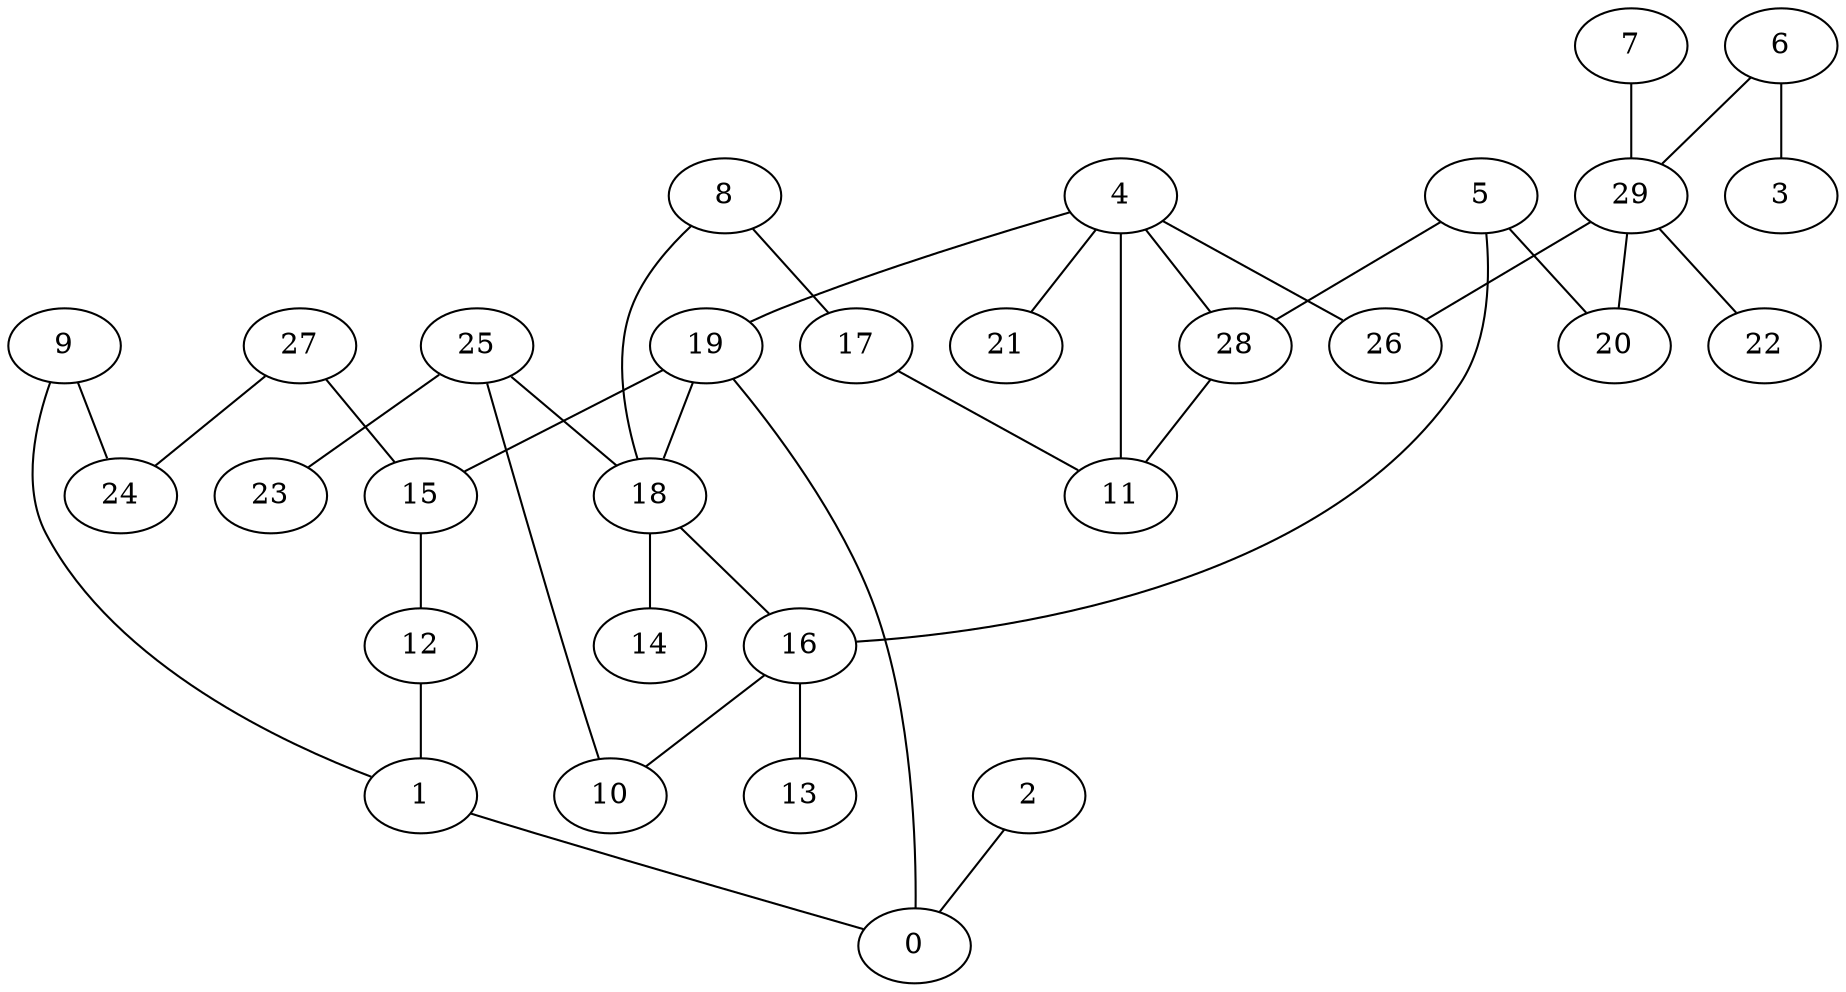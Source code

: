 digraph GG_graph {

subgraph G_graph {
edge [color = black]
"27" -> "15" [dir = none]
"15" -> "12" [dir = none]
"29" -> "22" [dir = none]
"29" -> "20" [dir = none]
"19" -> "15" [dir = none]
"19" -> "18" [dir = none]
"6" -> "3" [dir = none]
"6" -> "29" [dir = none]
"4" -> "21" [dir = none]
"4" -> "26" [dir = none]
"4" -> "28" [dir = none]
"28" -> "11" [dir = none]
"7" -> "29" [dir = none]
"18" -> "14" [dir = none]
"18" -> "16" [dir = none]
"5" -> "20" [dir = none]
"5" -> "28" [dir = none]
"5" -> "16" [dir = none]
"8" -> "17" [dir = none]
"8" -> "18" [dir = none]
"16" -> "13" [dir = none]
"16" -> "10" [dir = none]
"12" -> "1" [dir = none]
"1" -> "0" [dir = none]
"9" -> "24" [dir = none]
"9" -> "1" [dir = none]
"25" -> "23" [dir = none]
"25" -> "18" [dir = none]
"2" -> "0" [dir = none]
"29" -> "26" [dir = none]
"25" -> "10" [dir = none]
"4" -> "11" [dir = none]
"4" -> "19" [dir = none]
"17" -> "11" [dir = none]
"19" -> "0" [dir = none]
"27" -> "24" [dir = none]
}

}

